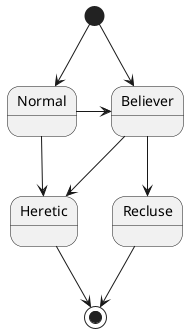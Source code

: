 @startuml

[*] --> Normal
[*] --> Believer
Normal -right-> Believer
Normal --> Heretic
Believer --> Heretic
Believer --> Recluse
Heretic --> [*]
Recluse --> [*]

@enduml
